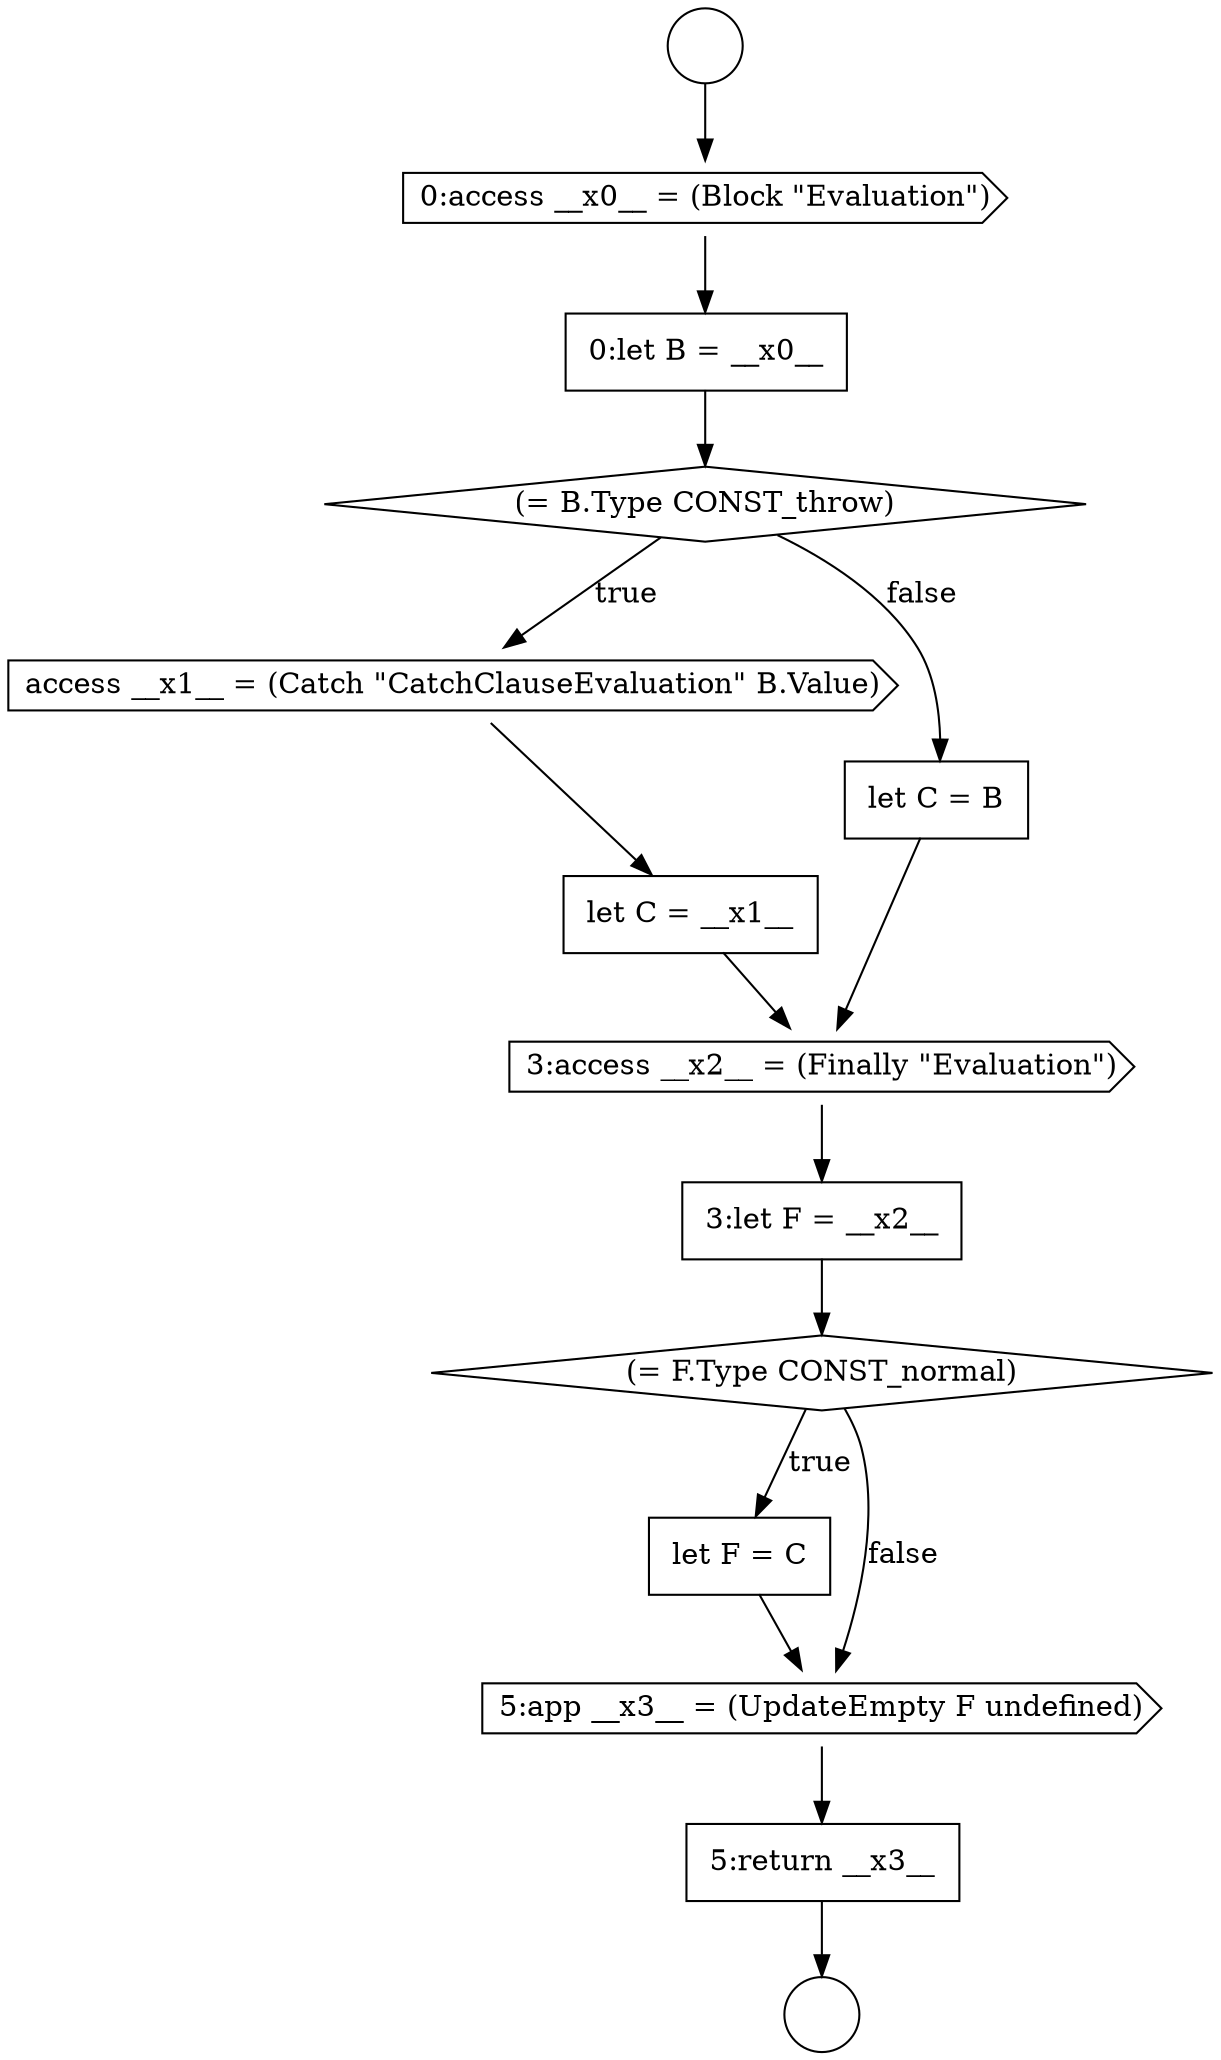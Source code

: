 digraph {
  node7569 [shape=circle label=" " color="black" fillcolor="white" style=filled]
  node7573 [shape=cds, label=<<font color="black">access __x1__ = (Catch &quot;CatchClauseEvaluation&quot; B.Value)</font>> color="black" fillcolor="white" style=filled]
  node7581 [shape=none, margin=0, label=<<font color="black">
    <table border="0" cellborder="1" cellspacing="0" cellpadding="10">
      <tr><td align="left">5:return __x3__</td></tr>
    </table>
  </font>> color="black" fillcolor="white" style=filled]
  node7576 [shape=cds, label=<<font color="black">3:access __x2__ = (Finally &quot;Evaluation&quot;)</font>> color="black" fillcolor="white" style=filled]
  node7579 [shape=none, margin=0, label=<<font color="black">
    <table border="0" cellborder="1" cellspacing="0" cellpadding="10">
      <tr><td align="left">let F = C</td></tr>
    </table>
  </font>> color="black" fillcolor="white" style=filled]
  node7575 [shape=none, margin=0, label=<<font color="black">
    <table border="0" cellborder="1" cellspacing="0" cellpadding="10">
      <tr><td align="left">let C = B</td></tr>
    </table>
  </font>> color="black" fillcolor="white" style=filled]
  node7568 [shape=circle label=" " color="black" fillcolor="white" style=filled]
  node7580 [shape=cds, label=<<font color="black">5:app __x3__ = (UpdateEmpty F undefined)</font>> color="black" fillcolor="white" style=filled]
  node7570 [shape=cds, label=<<font color="black">0:access __x0__ = (Block &quot;Evaluation&quot;)</font>> color="black" fillcolor="white" style=filled]
  node7574 [shape=none, margin=0, label=<<font color="black">
    <table border="0" cellborder="1" cellspacing="0" cellpadding="10">
      <tr><td align="left">let C = __x1__</td></tr>
    </table>
  </font>> color="black" fillcolor="white" style=filled]
  node7577 [shape=none, margin=0, label=<<font color="black">
    <table border="0" cellborder="1" cellspacing="0" cellpadding="10">
      <tr><td align="left">3:let F = __x2__</td></tr>
    </table>
  </font>> color="black" fillcolor="white" style=filled]
  node7572 [shape=diamond, label=<<font color="black">(= B.Type CONST_throw)</font>> color="black" fillcolor="white" style=filled]
  node7578 [shape=diamond, label=<<font color="black">(= F.Type CONST_normal)</font>> color="black" fillcolor="white" style=filled]
  node7571 [shape=none, margin=0, label=<<font color="black">
    <table border="0" cellborder="1" cellspacing="0" cellpadding="10">
      <tr><td align="left">0:let B = __x0__</td></tr>
    </table>
  </font>> color="black" fillcolor="white" style=filled]
  node7575 -> node7576 [ color="black"]
  node7578 -> node7579 [label=<<font color="black">true</font>> color="black"]
  node7578 -> node7580 [label=<<font color="black">false</font>> color="black"]
  node7568 -> node7570 [ color="black"]
  node7580 -> node7581 [ color="black"]
  node7576 -> node7577 [ color="black"]
  node7573 -> node7574 [ color="black"]
  node7581 -> node7569 [ color="black"]
  node7577 -> node7578 [ color="black"]
  node7570 -> node7571 [ color="black"]
  node7579 -> node7580 [ color="black"]
  node7574 -> node7576 [ color="black"]
  node7572 -> node7573 [label=<<font color="black">true</font>> color="black"]
  node7572 -> node7575 [label=<<font color="black">false</font>> color="black"]
  node7571 -> node7572 [ color="black"]
}
